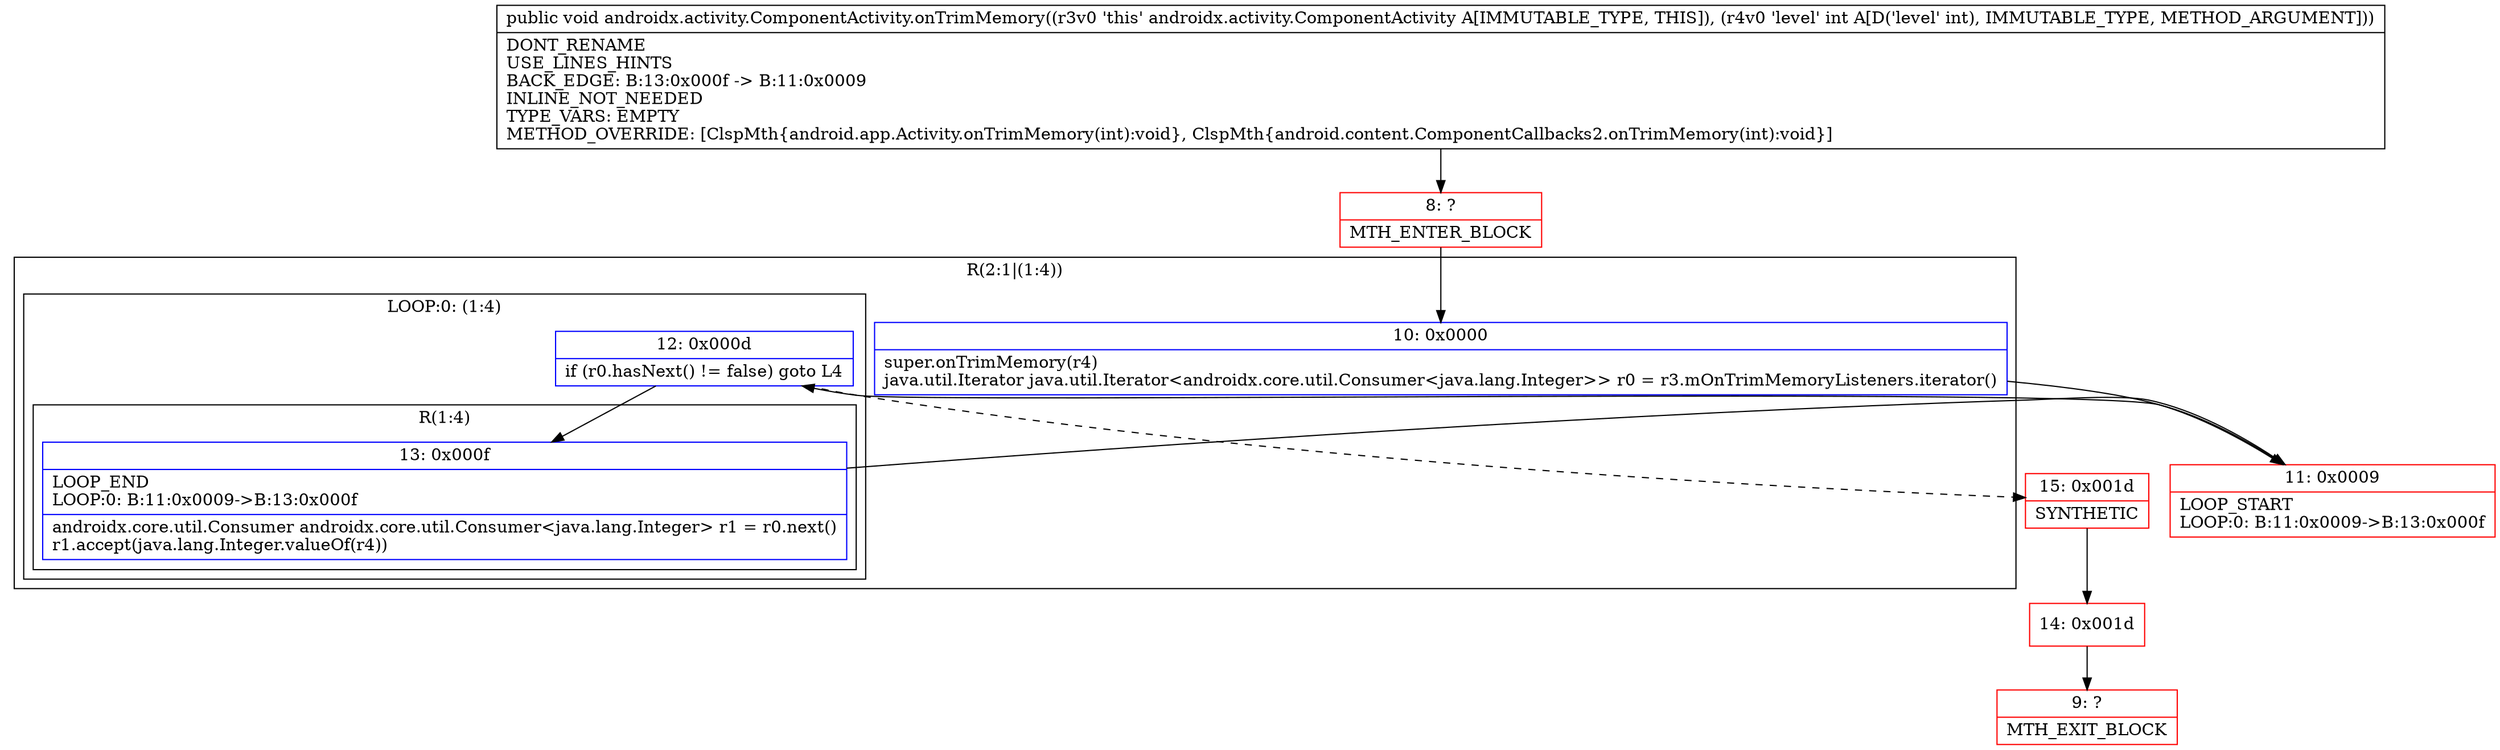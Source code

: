 digraph "CFG forandroidx.activity.ComponentActivity.onTrimMemory(I)V" {
subgraph cluster_Region_2077589270 {
label = "R(2:1|(1:4))";
node [shape=record,color=blue];
Node_10 [shape=record,label="{10\:\ 0x0000|super.onTrimMemory(r4)\ljava.util.Iterator java.util.Iterator\<androidx.core.util.Consumer\<java.lang.Integer\>\> r0 = r3.mOnTrimMemoryListeners.iterator()\l}"];
subgraph cluster_LoopRegion_438920434 {
label = "LOOP:0: (1:4)";
node [shape=record,color=blue];
Node_12 [shape=record,label="{12\:\ 0x000d|if (r0.hasNext() != false) goto L4\l}"];
subgraph cluster_Region_2004007658 {
label = "R(1:4)";
node [shape=record,color=blue];
Node_13 [shape=record,label="{13\:\ 0x000f|LOOP_END\lLOOP:0: B:11:0x0009\-\>B:13:0x000f\l|androidx.core.util.Consumer androidx.core.util.Consumer\<java.lang.Integer\> r1 = r0.next()\lr1.accept(java.lang.Integer.valueOf(r4))\l}"];
}
}
}
Node_8 [shape=record,color=red,label="{8\:\ ?|MTH_ENTER_BLOCK\l}"];
Node_11 [shape=record,color=red,label="{11\:\ 0x0009|LOOP_START\lLOOP:0: B:11:0x0009\-\>B:13:0x000f\l}"];
Node_15 [shape=record,color=red,label="{15\:\ 0x001d|SYNTHETIC\l}"];
Node_14 [shape=record,color=red,label="{14\:\ 0x001d}"];
Node_9 [shape=record,color=red,label="{9\:\ ?|MTH_EXIT_BLOCK\l}"];
MethodNode[shape=record,label="{public void androidx.activity.ComponentActivity.onTrimMemory((r3v0 'this' androidx.activity.ComponentActivity A[IMMUTABLE_TYPE, THIS]), (r4v0 'level' int A[D('level' int), IMMUTABLE_TYPE, METHOD_ARGUMENT]))  | DONT_RENAME\lUSE_LINES_HINTS\lBACK_EDGE: B:13:0x000f \-\> B:11:0x0009\lINLINE_NOT_NEEDED\lTYPE_VARS: EMPTY\lMETHOD_OVERRIDE: [ClspMth\{android.app.Activity.onTrimMemory(int):void\}, ClspMth\{android.content.ComponentCallbacks2.onTrimMemory(int):void\}]\l}"];
MethodNode -> Node_8;Node_10 -> Node_11;
Node_12 -> Node_13;
Node_12 -> Node_15[style=dashed];
Node_13 -> Node_11;
Node_8 -> Node_10;
Node_11 -> Node_12;
Node_15 -> Node_14;
Node_14 -> Node_9;
}

